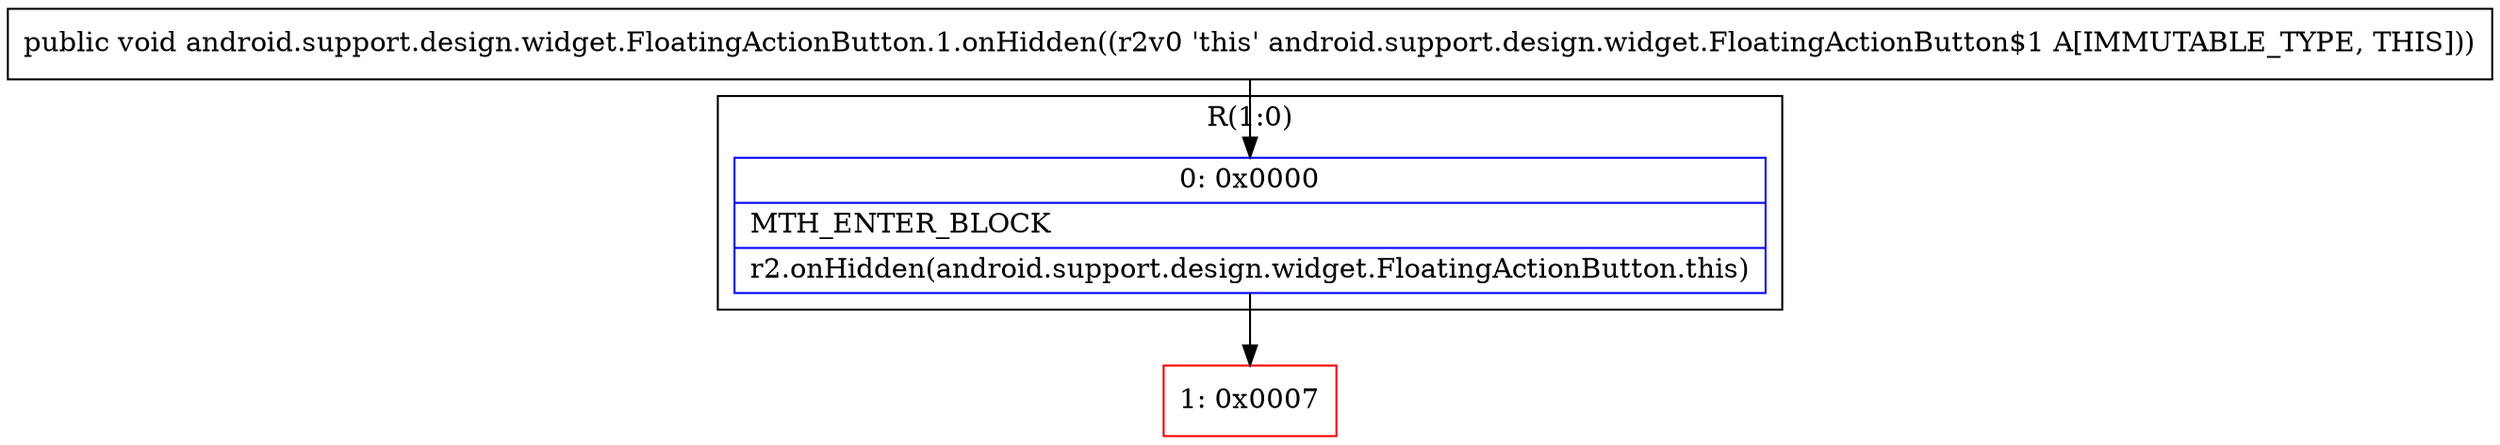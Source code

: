digraph "CFG forandroid.support.design.widget.FloatingActionButton.1.onHidden()V" {
subgraph cluster_Region_1109241517 {
label = "R(1:0)";
node [shape=record,color=blue];
Node_0 [shape=record,label="{0\:\ 0x0000|MTH_ENTER_BLOCK\l|r2.onHidden(android.support.design.widget.FloatingActionButton.this)\l}"];
}
Node_1 [shape=record,color=red,label="{1\:\ 0x0007}"];
MethodNode[shape=record,label="{public void android.support.design.widget.FloatingActionButton.1.onHidden((r2v0 'this' android.support.design.widget.FloatingActionButton$1 A[IMMUTABLE_TYPE, THIS])) }"];
MethodNode -> Node_0;
Node_0 -> Node_1;
}

